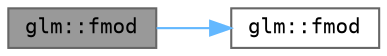 digraph "glm::fmod"
{
 // LATEX_PDF_SIZE
  bgcolor="transparent";
  edge [fontname=Terminal,fontsize=10,labelfontname=Helvetica,labelfontsize=10];
  node [fontname=Terminal,fontsize=10,shape=box,height=0.2,width=0.4];
  rankdir="LR";
  Node1 [label="glm::fmod",height=0.2,width=0.4,color="gray40", fillcolor="grey60", style="filled", fontcolor="black",tooltip=" "];
  Node1 -> Node2 [color="steelblue1",style="solid"];
  Node2 [label="glm::fmod",height=0.2,width=0.4,color="grey40", fillcolor="white", style="filled",URL="$group__gtx__common.html#ga22feecd4248d9ef34b079a091f273281",tooltip=" "];
}
